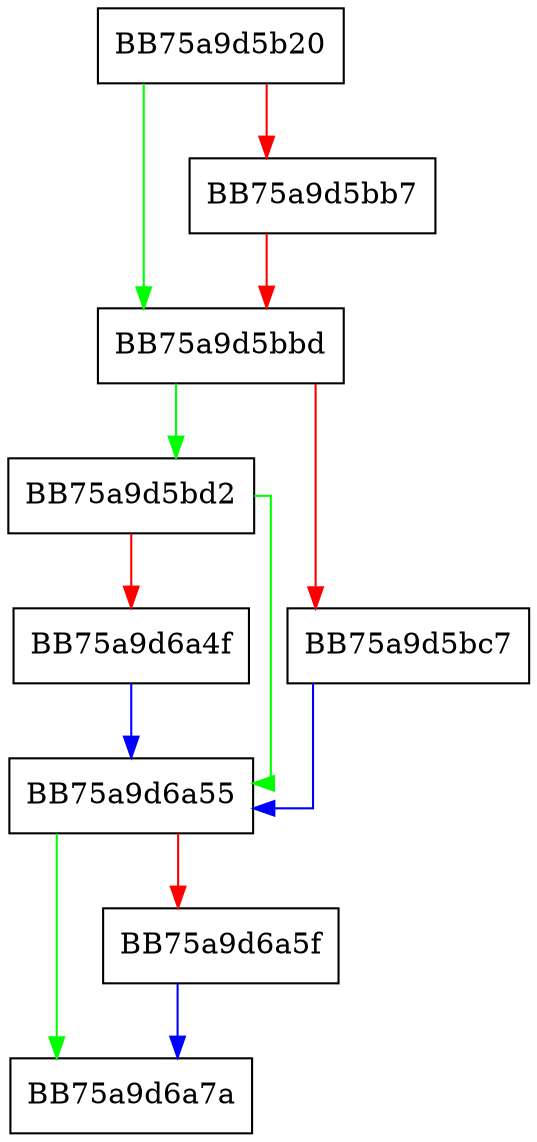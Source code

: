 digraph _init_default_config {
  node [shape="box"];
  graph [splines=ortho];
  BB75a9d5b20 -> BB75a9d5bbd [color="green"];
  BB75a9d5b20 -> BB75a9d5bb7 [color="red"];
  BB75a9d5bb7 -> BB75a9d5bbd [color="red"];
  BB75a9d5bbd -> BB75a9d5bd2 [color="green"];
  BB75a9d5bbd -> BB75a9d5bc7 [color="red"];
  BB75a9d5bc7 -> BB75a9d6a55 [color="blue"];
  BB75a9d5bd2 -> BB75a9d6a55 [color="green"];
  BB75a9d5bd2 -> BB75a9d6a4f [color="red"];
  BB75a9d6a4f -> BB75a9d6a55 [color="blue"];
  BB75a9d6a55 -> BB75a9d6a7a [color="green"];
  BB75a9d6a55 -> BB75a9d6a5f [color="red"];
  BB75a9d6a5f -> BB75a9d6a7a [color="blue"];
}